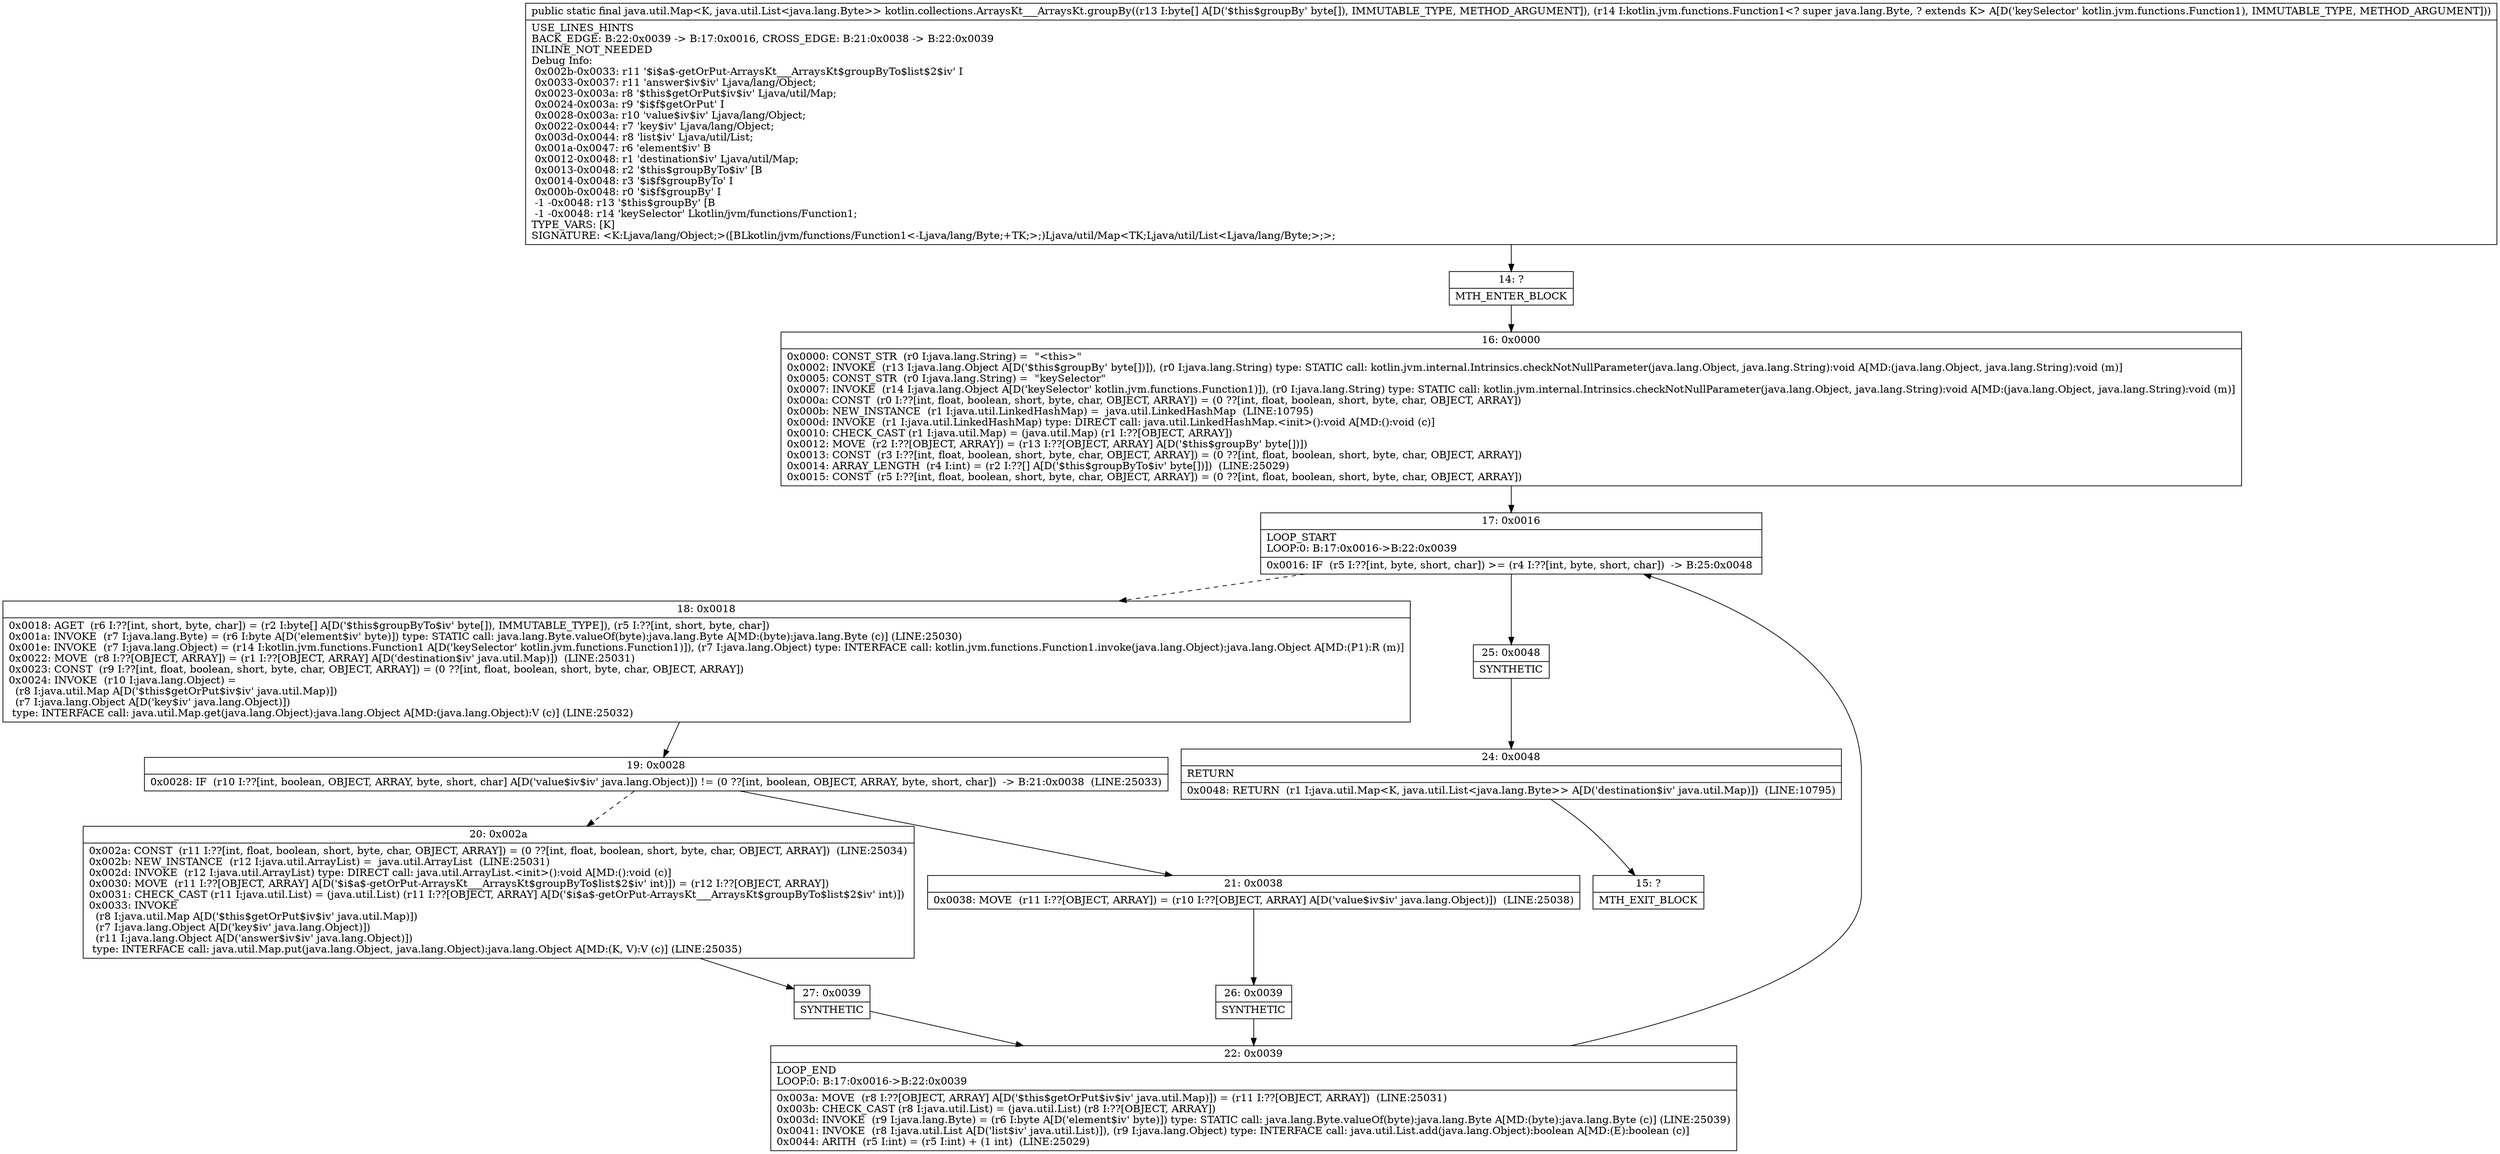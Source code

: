 digraph "CFG forkotlin.collections.ArraysKt___ArraysKt.groupBy([BLkotlin\/jvm\/functions\/Function1;)Ljava\/util\/Map;" {
Node_14 [shape=record,label="{14\:\ ?|MTH_ENTER_BLOCK\l}"];
Node_16 [shape=record,label="{16\:\ 0x0000|0x0000: CONST_STR  (r0 I:java.lang.String) =  \"\<this\>\" \l0x0002: INVOKE  (r13 I:java.lang.Object A[D('$this$groupBy' byte[])]), (r0 I:java.lang.String) type: STATIC call: kotlin.jvm.internal.Intrinsics.checkNotNullParameter(java.lang.Object, java.lang.String):void A[MD:(java.lang.Object, java.lang.String):void (m)]\l0x0005: CONST_STR  (r0 I:java.lang.String) =  \"keySelector\" \l0x0007: INVOKE  (r14 I:java.lang.Object A[D('keySelector' kotlin.jvm.functions.Function1)]), (r0 I:java.lang.String) type: STATIC call: kotlin.jvm.internal.Intrinsics.checkNotNullParameter(java.lang.Object, java.lang.String):void A[MD:(java.lang.Object, java.lang.String):void (m)]\l0x000a: CONST  (r0 I:??[int, float, boolean, short, byte, char, OBJECT, ARRAY]) = (0 ??[int, float, boolean, short, byte, char, OBJECT, ARRAY]) \l0x000b: NEW_INSTANCE  (r1 I:java.util.LinkedHashMap) =  java.util.LinkedHashMap  (LINE:10795)\l0x000d: INVOKE  (r1 I:java.util.LinkedHashMap) type: DIRECT call: java.util.LinkedHashMap.\<init\>():void A[MD:():void (c)]\l0x0010: CHECK_CAST (r1 I:java.util.Map) = (java.util.Map) (r1 I:??[OBJECT, ARRAY]) \l0x0012: MOVE  (r2 I:??[OBJECT, ARRAY]) = (r13 I:??[OBJECT, ARRAY] A[D('$this$groupBy' byte[])]) \l0x0013: CONST  (r3 I:??[int, float, boolean, short, byte, char, OBJECT, ARRAY]) = (0 ??[int, float, boolean, short, byte, char, OBJECT, ARRAY]) \l0x0014: ARRAY_LENGTH  (r4 I:int) = (r2 I:??[] A[D('$this$groupByTo$iv' byte[])])  (LINE:25029)\l0x0015: CONST  (r5 I:??[int, float, boolean, short, byte, char, OBJECT, ARRAY]) = (0 ??[int, float, boolean, short, byte, char, OBJECT, ARRAY]) \l}"];
Node_17 [shape=record,label="{17\:\ 0x0016|LOOP_START\lLOOP:0: B:17:0x0016\-\>B:22:0x0039\l|0x0016: IF  (r5 I:??[int, byte, short, char]) \>= (r4 I:??[int, byte, short, char])  \-\> B:25:0x0048 \l}"];
Node_18 [shape=record,label="{18\:\ 0x0018|0x0018: AGET  (r6 I:??[int, short, byte, char]) = (r2 I:byte[] A[D('$this$groupByTo$iv' byte[]), IMMUTABLE_TYPE]), (r5 I:??[int, short, byte, char]) \l0x001a: INVOKE  (r7 I:java.lang.Byte) = (r6 I:byte A[D('element$iv' byte)]) type: STATIC call: java.lang.Byte.valueOf(byte):java.lang.Byte A[MD:(byte):java.lang.Byte (c)] (LINE:25030)\l0x001e: INVOKE  (r7 I:java.lang.Object) = (r14 I:kotlin.jvm.functions.Function1 A[D('keySelector' kotlin.jvm.functions.Function1)]), (r7 I:java.lang.Object) type: INTERFACE call: kotlin.jvm.functions.Function1.invoke(java.lang.Object):java.lang.Object A[MD:(P1):R (m)]\l0x0022: MOVE  (r8 I:??[OBJECT, ARRAY]) = (r1 I:??[OBJECT, ARRAY] A[D('destination$iv' java.util.Map)])  (LINE:25031)\l0x0023: CONST  (r9 I:??[int, float, boolean, short, byte, char, OBJECT, ARRAY]) = (0 ??[int, float, boolean, short, byte, char, OBJECT, ARRAY]) \l0x0024: INVOKE  (r10 I:java.lang.Object) = \l  (r8 I:java.util.Map A[D('$this$getOrPut$iv$iv' java.util.Map)])\l  (r7 I:java.lang.Object A[D('key$iv' java.lang.Object)])\l type: INTERFACE call: java.util.Map.get(java.lang.Object):java.lang.Object A[MD:(java.lang.Object):V (c)] (LINE:25032)\l}"];
Node_19 [shape=record,label="{19\:\ 0x0028|0x0028: IF  (r10 I:??[int, boolean, OBJECT, ARRAY, byte, short, char] A[D('value$iv$iv' java.lang.Object)]) != (0 ??[int, boolean, OBJECT, ARRAY, byte, short, char])  \-\> B:21:0x0038  (LINE:25033)\l}"];
Node_20 [shape=record,label="{20\:\ 0x002a|0x002a: CONST  (r11 I:??[int, float, boolean, short, byte, char, OBJECT, ARRAY]) = (0 ??[int, float, boolean, short, byte, char, OBJECT, ARRAY])  (LINE:25034)\l0x002b: NEW_INSTANCE  (r12 I:java.util.ArrayList) =  java.util.ArrayList  (LINE:25031)\l0x002d: INVOKE  (r12 I:java.util.ArrayList) type: DIRECT call: java.util.ArrayList.\<init\>():void A[MD:():void (c)]\l0x0030: MOVE  (r11 I:??[OBJECT, ARRAY] A[D('$i$a$\-getOrPut\-ArraysKt___ArraysKt$groupByTo$list$2$iv' int)]) = (r12 I:??[OBJECT, ARRAY]) \l0x0031: CHECK_CAST (r11 I:java.util.List) = (java.util.List) (r11 I:??[OBJECT, ARRAY] A[D('$i$a$\-getOrPut\-ArraysKt___ArraysKt$groupByTo$list$2$iv' int)]) \l0x0033: INVOKE  \l  (r8 I:java.util.Map A[D('$this$getOrPut$iv$iv' java.util.Map)])\l  (r7 I:java.lang.Object A[D('key$iv' java.lang.Object)])\l  (r11 I:java.lang.Object A[D('answer$iv$iv' java.lang.Object)])\l type: INTERFACE call: java.util.Map.put(java.lang.Object, java.lang.Object):java.lang.Object A[MD:(K, V):V (c)] (LINE:25035)\l}"];
Node_27 [shape=record,label="{27\:\ 0x0039|SYNTHETIC\l}"];
Node_22 [shape=record,label="{22\:\ 0x0039|LOOP_END\lLOOP:0: B:17:0x0016\-\>B:22:0x0039\l|0x003a: MOVE  (r8 I:??[OBJECT, ARRAY] A[D('$this$getOrPut$iv$iv' java.util.Map)]) = (r11 I:??[OBJECT, ARRAY])  (LINE:25031)\l0x003b: CHECK_CAST (r8 I:java.util.List) = (java.util.List) (r8 I:??[OBJECT, ARRAY]) \l0x003d: INVOKE  (r9 I:java.lang.Byte) = (r6 I:byte A[D('element$iv' byte)]) type: STATIC call: java.lang.Byte.valueOf(byte):java.lang.Byte A[MD:(byte):java.lang.Byte (c)] (LINE:25039)\l0x0041: INVOKE  (r8 I:java.util.List A[D('list$iv' java.util.List)]), (r9 I:java.lang.Object) type: INTERFACE call: java.util.List.add(java.lang.Object):boolean A[MD:(E):boolean (c)]\l0x0044: ARITH  (r5 I:int) = (r5 I:int) + (1 int)  (LINE:25029)\l}"];
Node_21 [shape=record,label="{21\:\ 0x0038|0x0038: MOVE  (r11 I:??[OBJECT, ARRAY]) = (r10 I:??[OBJECT, ARRAY] A[D('value$iv$iv' java.lang.Object)])  (LINE:25038)\l}"];
Node_26 [shape=record,label="{26\:\ 0x0039|SYNTHETIC\l}"];
Node_25 [shape=record,label="{25\:\ 0x0048|SYNTHETIC\l}"];
Node_24 [shape=record,label="{24\:\ 0x0048|RETURN\l|0x0048: RETURN  (r1 I:java.util.Map\<K, java.util.List\<java.lang.Byte\>\> A[D('destination$iv' java.util.Map)])  (LINE:10795)\l}"];
Node_15 [shape=record,label="{15\:\ ?|MTH_EXIT_BLOCK\l}"];
MethodNode[shape=record,label="{public static final java.util.Map\<K, java.util.List\<java.lang.Byte\>\> kotlin.collections.ArraysKt___ArraysKt.groupBy((r13 I:byte[] A[D('$this$groupBy' byte[]), IMMUTABLE_TYPE, METHOD_ARGUMENT]), (r14 I:kotlin.jvm.functions.Function1\<? super java.lang.Byte, ? extends K\> A[D('keySelector' kotlin.jvm.functions.Function1), IMMUTABLE_TYPE, METHOD_ARGUMENT]))  | USE_LINES_HINTS\lBACK_EDGE: B:22:0x0039 \-\> B:17:0x0016, CROSS_EDGE: B:21:0x0038 \-\> B:22:0x0039\lINLINE_NOT_NEEDED\lDebug Info:\l  0x002b\-0x0033: r11 '$i$a$\-getOrPut\-ArraysKt___ArraysKt$groupByTo$list$2$iv' I\l  0x0033\-0x0037: r11 'answer$iv$iv' Ljava\/lang\/Object;\l  0x0023\-0x003a: r8 '$this$getOrPut$iv$iv' Ljava\/util\/Map;\l  0x0024\-0x003a: r9 '$i$f$getOrPut' I\l  0x0028\-0x003a: r10 'value$iv$iv' Ljava\/lang\/Object;\l  0x0022\-0x0044: r7 'key$iv' Ljava\/lang\/Object;\l  0x003d\-0x0044: r8 'list$iv' Ljava\/util\/List;\l  0x001a\-0x0047: r6 'element$iv' B\l  0x0012\-0x0048: r1 'destination$iv' Ljava\/util\/Map;\l  0x0013\-0x0048: r2 '$this$groupByTo$iv' [B\l  0x0014\-0x0048: r3 '$i$f$groupByTo' I\l  0x000b\-0x0048: r0 '$i$f$groupBy' I\l  \-1 \-0x0048: r13 '$this$groupBy' [B\l  \-1 \-0x0048: r14 'keySelector' Lkotlin\/jvm\/functions\/Function1;\lTYPE_VARS: [K]\lSIGNATURE: \<K:Ljava\/lang\/Object;\>([BLkotlin\/jvm\/functions\/Function1\<\-Ljava\/lang\/Byte;+TK;\>;)Ljava\/util\/Map\<TK;Ljava\/util\/List\<Ljava\/lang\/Byte;\>;\>;\l}"];
MethodNode -> Node_14;Node_14 -> Node_16;
Node_16 -> Node_17;
Node_17 -> Node_18[style=dashed];
Node_17 -> Node_25;
Node_18 -> Node_19;
Node_19 -> Node_20[style=dashed];
Node_19 -> Node_21;
Node_20 -> Node_27;
Node_27 -> Node_22;
Node_22 -> Node_17;
Node_21 -> Node_26;
Node_26 -> Node_22;
Node_25 -> Node_24;
Node_24 -> Node_15;
}

